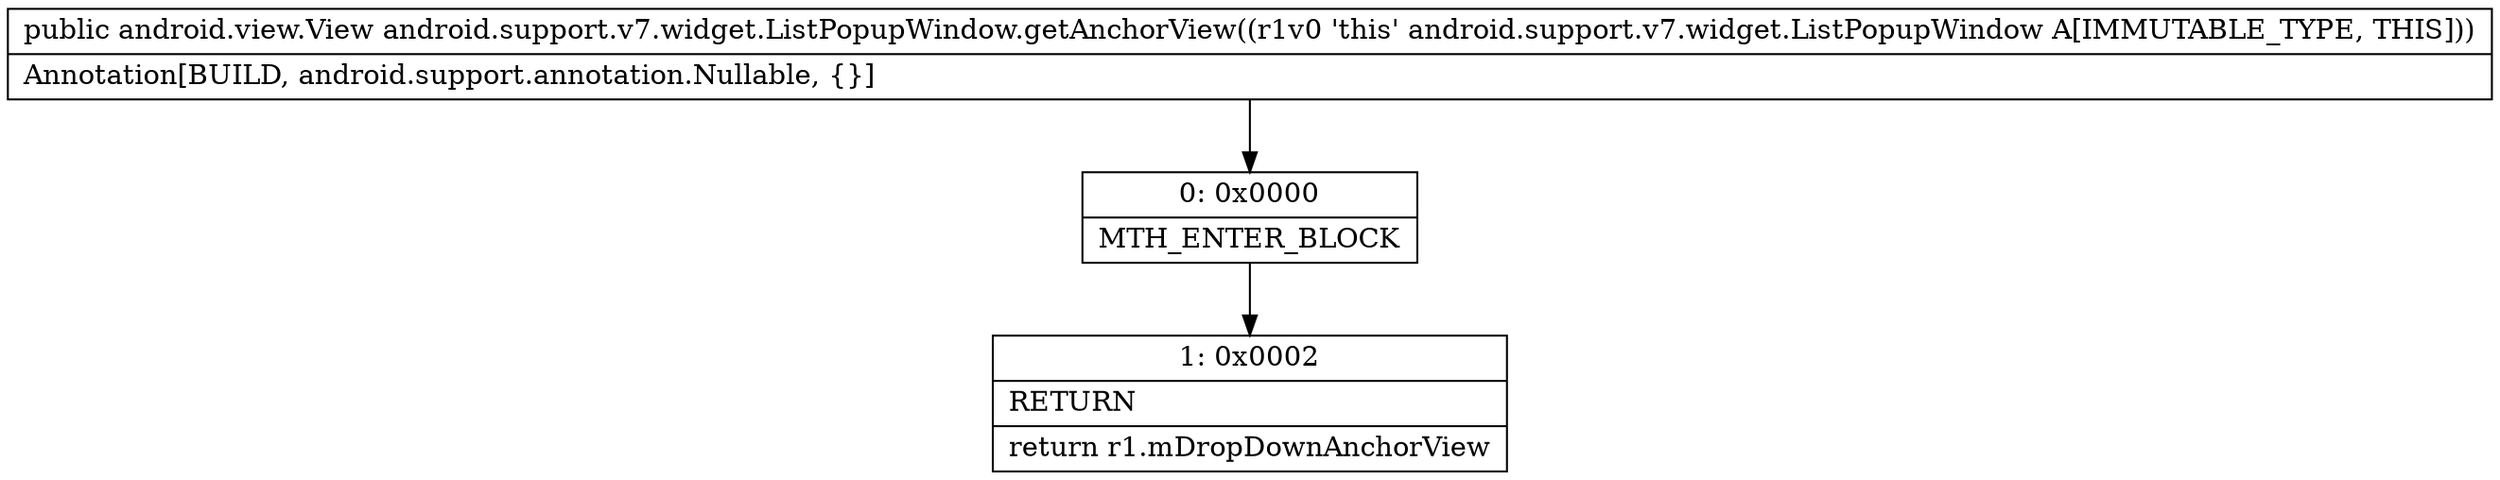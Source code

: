 digraph "CFG forandroid.support.v7.widget.ListPopupWindow.getAnchorView()Landroid\/view\/View;" {
Node_0 [shape=record,label="{0\:\ 0x0000|MTH_ENTER_BLOCK\l}"];
Node_1 [shape=record,label="{1\:\ 0x0002|RETURN\l|return r1.mDropDownAnchorView\l}"];
MethodNode[shape=record,label="{public android.view.View android.support.v7.widget.ListPopupWindow.getAnchorView((r1v0 'this' android.support.v7.widget.ListPopupWindow A[IMMUTABLE_TYPE, THIS]))  | Annotation[BUILD, android.support.annotation.Nullable, \{\}]\l}"];
MethodNode -> Node_0;
Node_0 -> Node_1;
}

